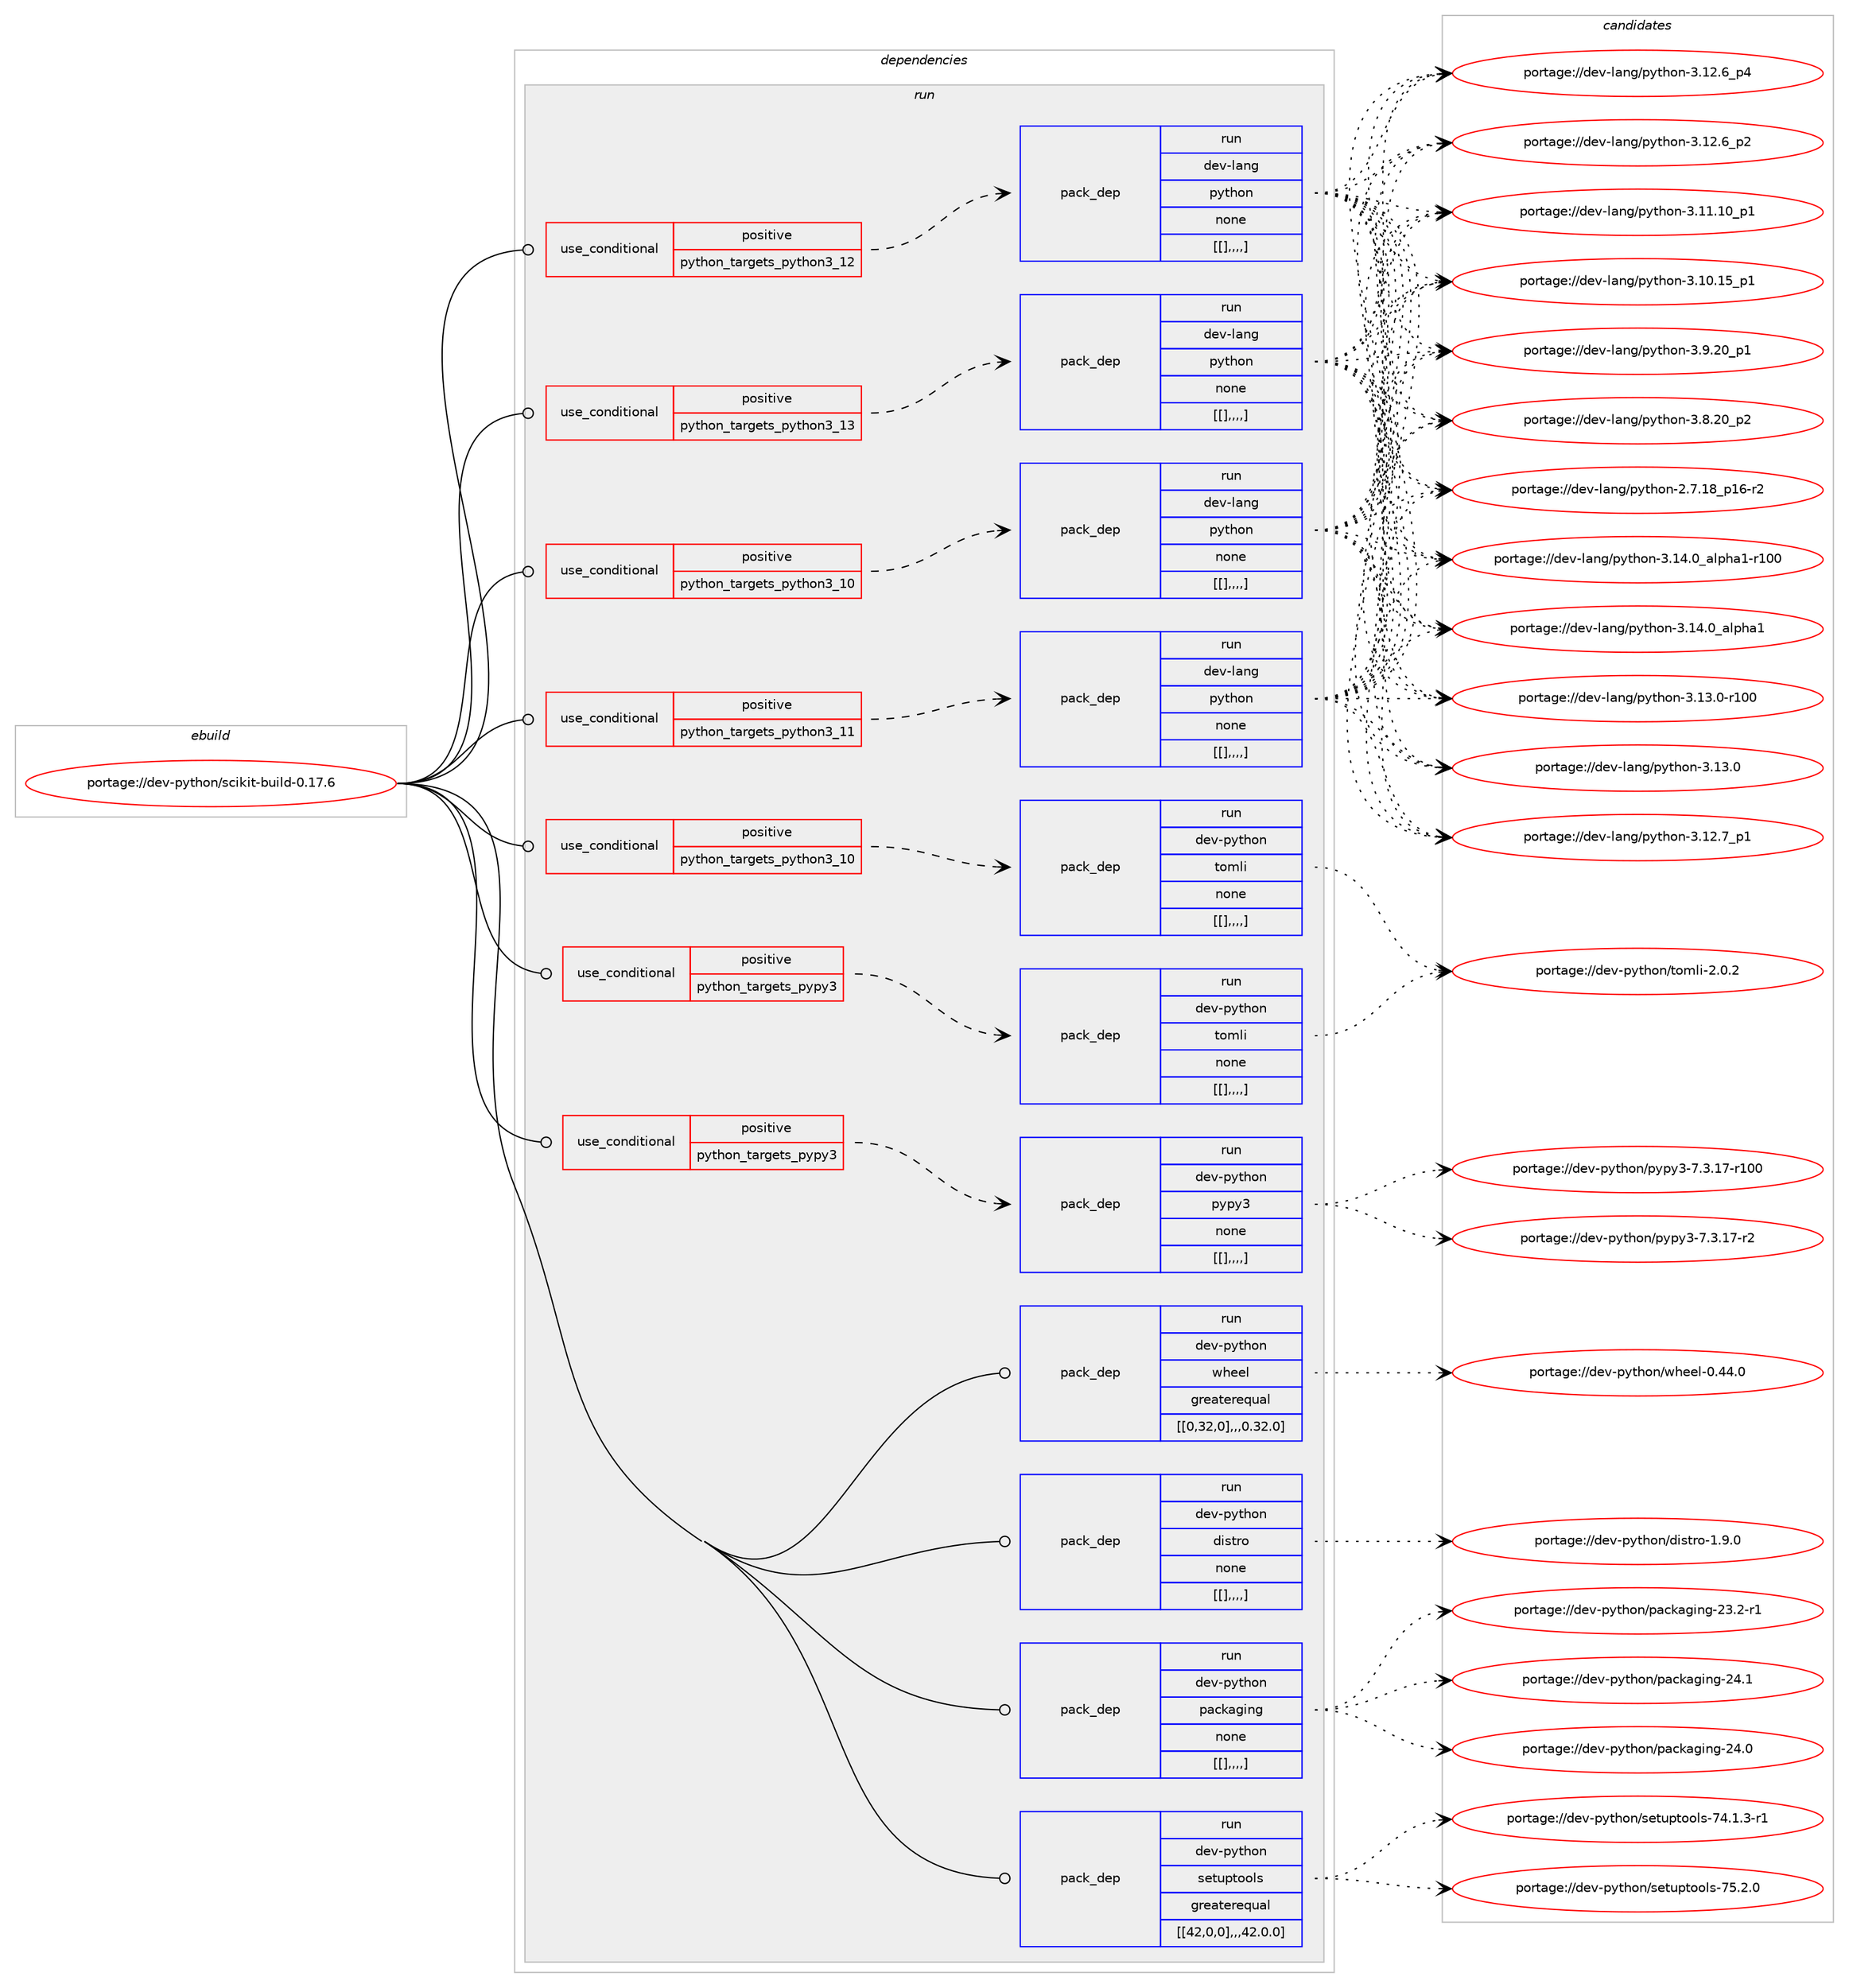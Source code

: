 digraph prolog {

# *************
# Graph options
# *************

newrank=true;
concentrate=true;
compound=true;
graph [rankdir=LR,fontname=Helvetica,fontsize=10,ranksep=1.5];#, ranksep=2.5, nodesep=0.2];
edge  [arrowhead=vee];
node  [fontname=Helvetica,fontsize=10];

# **********
# The ebuild
# **********

subgraph cluster_leftcol {
color=gray;
label=<<i>ebuild</i>>;
id [label="portage://dev-python/scikit-build-0.17.6", color=red, width=4, href="../dev-python/scikit-build-0.17.6.svg"];
}

# ****************
# The dependencies
# ****************

subgraph cluster_midcol {
color=gray;
label=<<i>dependencies</i>>;
subgraph cluster_compile {
fillcolor="#eeeeee";
style=filled;
label=<<i>compile</i>>;
}
subgraph cluster_compileandrun {
fillcolor="#eeeeee";
style=filled;
label=<<i>compile and run</i>>;
}
subgraph cluster_run {
fillcolor="#eeeeee";
style=filled;
label=<<i>run</i>>;
subgraph cond42099 {
dependency169563 [label=<<TABLE BORDER="0" CELLBORDER="1" CELLSPACING="0" CELLPADDING="4"><TR><TD ROWSPAN="3" CELLPADDING="10">use_conditional</TD></TR><TR><TD>positive</TD></TR><TR><TD>python_targets_pypy3</TD></TR></TABLE>>, shape=none, color=red];
subgraph pack126134 {
dependency169585 [label=<<TABLE BORDER="0" CELLBORDER="1" CELLSPACING="0" CELLPADDING="4" WIDTH="220"><TR><TD ROWSPAN="6" CELLPADDING="30">pack_dep</TD></TR><TR><TD WIDTH="110">run</TD></TR><TR><TD>dev-python</TD></TR><TR><TD>pypy3</TD></TR><TR><TD>none</TD></TR><TR><TD>[[],,,,]</TD></TR></TABLE>>, shape=none, color=blue];
}
dependency169563:e -> dependency169585:w [weight=20,style="dashed",arrowhead="vee"];
}
id:e -> dependency169563:w [weight=20,style="solid",arrowhead="odot"];
subgraph cond42120 {
dependency169611 [label=<<TABLE BORDER="0" CELLBORDER="1" CELLSPACING="0" CELLPADDING="4"><TR><TD ROWSPAN="3" CELLPADDING="10">use_conditional</TD></TR><TR><TD>positive</TD></TR><TR><TD>python_targets_pypy3</TD></TR></TABLE>>, shape=none, color=red];
subgraph pack126178 {
dependency169674 [label=<<TABLE BORDER="0" CELLBORDER="1" CELLSPACING="0" CELLPADDING="4" WIDTH="220"><TR><TD ROWSPAN="6" CELLPADDING="30">pack_dep</TD></TR><TR><TD WIDTH="110">run</TD></TR><TR><TD>dev-python</TD></TR><TR><TD>tomli</TD></TR><TR><TD>none</TD></TR><TR><TD>[[],,,,]</TD></TR></TABLE>>, shape=none, color=blue];
}
dependency169611:e -> dependency169674:w [weight=20,style="dashed",arrowhead="vee"];
}
id:e -> dependency169611:w [weight=20,style="solid",arrowhead="odot"];
subgraph cond42164 {
dependency169685 [label=<<TABLE BORDER="0" CELLBORDER="1" CELLSPACING="0" CELLPADDING="4"><TR><TD ROWSPAN="3" CELLPADDING="10">use_conditional</TD></TR><TR><TD>positive</TD></TR><TR><TD>python_targets_python3_10</TD></TR></TABLE>>, shape=none, color=red];
subgraph pack126209 {
dependency169722 [label=<<TABLE BORDER="0" CELLBORDER="1" CELLSPACING="0" CELLPADDING="4" WIDTH="220"><TR><TD ROWSPAN="6" CELLPADDING="30">pack_dep</TD></TR><TR><TD WIDTH="110">run</TD></TR><TR><TD>dev-lang</TD></TR><TR><TD>python</TD></TR><TR><TD>none</TD></TR><TR><TD>[[],,,,]</TD></TR></TABLE>>, shape=none, color=blue];
}
dependency169685:e -> dependency169722:w [weight=20,style="dashed",arrowhead="vee"];
}
id:e -> dependency169685:w [weight=20,style="solid",arrowhead="odot"];
subgraph cond42187 {
dependency169734 [label=<<TABLE BORDER="0" CELLBORDER="1" CELLSPACING="0" CELLPADDING="4"><TR><TD ROWSPAN="3" CELLPADDING="10">use_conditional</TD></TR><TR><TD>positive</TD></TR><TR><TD>python_targets_python3_10</TD></TR></TABLE>>, shape=none, color=red];
subgraph pack126239 {
dependency169783 [label=<<TABLE BORDER="0" CELLBORDER="1" CELLSPACING="0" CELLPADDING="4" WIDTH="220"><TR><TD ROWSPAN="6" CELLPADDING="30">pack_dep</TD></TR><TR><TD WIDTH="110">run</TD></TR><TR><TD>dev-python</TD></TR><TR><TD>tomli</TD></TR><TR><TD>none</TD></TR><TR><TD>[[],,,,]</TD></TR></TABLE>>, shape=none, color=blue];
}
dependency169734:e -> dependency169783:w [weight=20,style="dashed",arrowhead="vee"];
}
id:e -> dependency169734:w [weight=20,style="solid",arrowhead="odot"];
subgraph cond42204 {
dependency169785 [label=<<TABLE BORDER="0" CELLBORDER="1" CELLSPACING="0" CELLPADDING="4"><TR><TD ROWSPAN="3" CELLPADDING="10">use_conditional</TD></TR><TR><TD>positive</TD></TR><TR><TD>python_targets_python3_11</TD></TR></TABLE>>, shape=none, color=red];
subgraph pack126268 {
dependency169869 [label=<<TABLE BORDER="0" CELLBORDER="1" CELLSPACING="0" CELLPADDING="4" WIDTH="220"><TR><TD ROWSPAN="6" CELLPADDING="30">pack_dep</TD></TR><TR><TD WIDTH="110">run</TD></TR><TR><TD>dev-lang</TD></TR><TR><TD>python</TD></TR><TR><TD>none</TD></TR><TR><TD>[[],,,,]</TD></TR></TABLE>>, shape=none, color=blue];
}
dependency169785:e -> dependency169869:w [weight=20,style="dashed",arrowhead="vee"];
}
id:e -> dependency169785:w [weight=20,style="solid",arrowhead="odot"];
subgraph cond42241 {
dependency169946 [label=<<TABLE BORDER="0" CELLBORDER="1" CELLSPACING="0" CELLPADDING="4"><TR><TD ROWSPAN="3" CELLPADDING="10">use_conditional</TD></TR><TR><TD>positive</TD></TR><TR><TD>python_targets_python3_12</TD></TR></TABLE>>, shape=none, color=red];
subgraph pack126351 {
dependency169965 [label=<<TABLE BORDER="0" CELLBORDER="1" CELLSPACING="0" CELLPADDING="4" WIDTH="220"><TR><TD ROWSPAN="6" CELLPADDING="30">pack_dep</TD></TR><TR><TD WIDTH="110">run</TD></TR><TR><TD>dev-lang</TD></TR><TR><TD>python</TD></TR><TR><TD>none</TD></TR><TR><TD>[[],,,,]</TD></TR></TABLE>>, shape=none, color=blue];
}
dependency169946:e -> dependency169965:w [weight=20,style="dashed",arrowhead="vee"];
}
id:e -> dependency169946:w [weight=20,style="solid",arrowhead="odot"];
subgraph cond42280 {
dependency169985 [label=<<TABLE BORDER="0" CELLBORDER="1" CELLSPACING="0" CELLPADDING="4"><TR><TD ROWSPAN="3" CELLPADDING="10">use_conditional</TD></TR><TR><TD>positive</TD></TR><TR><TD>python_targets_python3_13</TD></TR></TABLE>>, shape=none, color=red];
subgraph pack126364 {
dependency170020 [label=<<TABLE BORDER="0" CELLBORDER="1" CELLSPACING="0" CELLPADDING="4" WIDTH="220"><TR><TD ROWSPAN="6" CELLPADDING="30">pack_dep</TD></TR><TR><TD WIDTH="110">run</TD></TR><TR><TD>dev-lang</TD></TR><TR><TD>python</TD></TR><TR><TD>none</TD></TR><TR><TD>[[],,,,]</TD></TR></TABLE>>, shape=none, color=blue];
}
dependency169985:e -> dependency170020:w [weight=20,style="dashed",arrowhead="vee"];
}
id:e -> dependency169985:w [weight=20,style="solid",arrowhead="odot"];
subgraph pack126395 {
dependency170039 [label=<<TABLE BORDER="0" CELLBORDER="1" CELLSPACING="0" CELLPADDING="4" WIDTH="220"><TR><TD ROWSPAN="6" CELLPADDING="30">pack_dep</TD></TR><TR><TD WIDTH="110">run</TD></TR><TR><TD>dev-python</TD></TR><TR><TD>distro</TD></TR><TR><TD>none</TD></TR><TR><TD>[[],,,,]</TD></TR></TABLE>>, shape=none, color=blue];
}
id:e -> dependency170039:w [weight=20,style="solid",arrowhead="odot"];
subgraph pack126396 {
dependency170056 [label=<<TABLE BORDER="0" CELLBORDER="1" CELLSPACING="0" CELLPADDING="4" WIDTH="220"><TR><TD ROWSPAN="6" CELLPADDING="30">pack_dep</TD></TR><TR><TD WIDTH="110">run</TD></TR><TR><TD>dev-python</TD></TR><TR><TD>packaging</TD></TR><TR><TD>none</TD></TR><TR><TD>[[],,,,]</TD></TR></TABLE>>, shape=none, color=blue];
}
id:e -> dependency170056:w [weight=20,style="solid",arrowhead="odot"];
subgraph pack126410 {
dependency170089 [label=<<TABLE BORDER="0" CELLBORDER="1" CELLSPACING="0" CELLPADDING="4" WIDTH="220"><TR><TD ROWSPAN="6" CELLPADDING="30">pack_dep</TD></TR><TR><TD WIDTH="110">run</TD></TR><TR><TD>dev-python</TD></TR><TR><TD>setuptools</TD></TR><TR><TD>greaterequal</TD></TR><TR><TD>[[42,0,0],,,42.0.0]</TD></TR></TABLE>>, shape=none, color=blue];
}
id:e -> dependency170089:w [weight=20,style="solid",arrowhead="odot"];
subgraph pack126430 {
dependency170093 [label=<<TABLE BORDER="0" CELLBORDER="1" CELLSPACING="0" CELLPADDING="4" WIDTH="220"><TR><TD ROWSPAN="6" CELLPADDING="30">pack_dep</TD></TR><TR><TD WIDTH="110">run</TD></TR><TR><TD>dev-python</TD></TR><TR><TD>wheel</TD></TR><TR><TD>greaterequal</TD></TR><TR><TD>[[0,32,0],,,0.32.0]</TD></TR></TABLE>>, shape=none, color=blue];
}
id:e -> dependency170093:w [weight=20,style="solid",arrowhead="odot"];
}
}

# **************
# The candidates
# **************

subgraph cluster_choices {
rank=same;
color=gray;
label=<<i>candidates</i>>;

subgraph choice126029 {
color=black;
nodesep=1;
choice100101118451121211161041111104711212111212151455546514649554511450 [label="portage://dev-python/pypy3-7.3.17-r2", color=red, width=4,href="../dev-python/pypy3-7.3.17-r2.svg"];
choice1001011184511212111610411111047112121112121514555465146495545114494848 [label="portage://dev-python/pypy3-7.3.17-r100", color=red, width=4,href="../dev-python/pypy3-7.3.17-r100.svg"];
dependency169585:e -> choice100101118451121211161041111104711212111212151455546514649554511450:w [style=dotted,weight="100"];
dependency169585:e -> choice1001011184511212111610411111047112121112121514555465146495545114494848:w [style=dotted,weight="100"];
}
subgraph choice126048 {
color=black;
nodesep=1;
choice1001011184511212111610411111047116111109108105455046484650 [label="portage://dev-python/tomli-2.0.2", color=red, width=4,href="../dev-python/tomli-2.0.2.svg"];
dependency169674:e -> choice1001011184511212111610411111047116111109108105455046484650:w [style=dotted,weight="100"];
}
subgraph choice126051 {
color=black;
nodesep=1;
choice100101118451089711010347112121116104111110455146495246489597108112104974945114494848 [label="portage://dev-lang/python-3.14.0_alpha1-r100", color=red, width=4,href="../dev-lang/python-3.14.0_alpha1-r100.svg"];
choice1001011184510897110103471121211161041111104551464952464895971081121049749 [label="portage://dev-lang/python-3.14.0_alpha1", color=red, width=4,href="../dev-lang/python-3.14.0_alpha1.svg"];
choice1001011184510897110103471121211161041111104551464951464845114494848 [label="portage://dev-lang/python-3.13.0-r100", color=red, width=4,href="../dev-lang/python-3.13.0-r100.svg"];
choice10010111845108971101034711212111610411111045514649514648 [label="portage://dev-lang/python-3.13.0", color=red, width=4,href="../dev-lang/python-3.13.0.svg"];
choice100101118451089711010347112121116104111110455146495046559511249 [label="portage://dev-lang/python-3.12.7_p1", color=red, width=4,href="../dev-lang/python-3.12.7_p1.svg"];
choice100101118451089711010347112121116104111110455146495046549511252 [label="portage://dev-lang/python-3.12.6_p4", color=red, width=4,href="../dev-lang/python-3.12.6_p4.svg"];
choice100101118451089711010347112121116104111110455146495046549511250 [label="portage://dev-lang/python-3.12.6_p2", color=red, width=4,href="../dev-lang/python-3.12.6_p2.svg"];
choice10010111845108971101034711212111610411111045514649494649489511249 [label="portage://dev-lang/python-3.11.10_p1", color=red, width=4,href="../dev-lang/python-3.11.10_p1.svg"];
choice10010111845108971101034711212111610411111045514649484649539511249 [label="portage://dev-lang/python-3.10.15_p1", color=red, width=4,href="../dev-lang/python-3.10.15_p1.svg"];
choice100101118451089711010347112121116104111110455146574650489511249 [label="portage://dev-lang/python-3.9.20_p1", color=red, width=4,href="../dev-lang/python-3.9.20_p1.svg"];
choice100101118451089711010347112121116104111110455146564650489511250 [label="portage://dev-lang/python-3.8.20_p2", color=red, width=4,href="../dev-lang/python-3.8.20_p2.svg"];
choice100101118451089711010347112121116104111110455046554649569511249544511450 [label="portage://dev-lang/python-2.7.18_p16-r2", color=red, width=4,href="../dev-lang/python-2.7.18_p16-r2.svg"];
dependency169722:e -> choice100101118451089711010347112121116104111110455146495246489597108112104974945114494848:w [style=dotted,weight="100"];
dependency169722:e -> choice1001011184510897110103471121211161041111104551464952464895971081121049749:w [style=dotted,weight="100"];
dependency169722:e -> choice1001011184510897110103471121211161041111104551464951464845114494848:w [style=dotted,weight="100"];
dependency169722:e -> choice10010111845108971101034711212111610411111045514649514648:w [style=dotted,weight="100"];
dependency169722:e -> choice100101118451089711010347112121116104111110455146495046559511249:w [style=dotted,weight="100"];
dependency169722:e -> choice100101118451089711010347112121116104111110455146495046549511252:w [style=dotted,weight="100"];
dependency169722:e -> choice100101118451089711010347112121116104111110455146495046549511250:w [style=dotted,weight="100"];
dependency169722:e -> choice10010111845108971101034711212111610411111045514649494649489511249:w [style=dotted,weight="100"];
dependency169722:e -> choice10010111845108971101034711212111610411111045514649484649539511249:w [style=dotted,weight="100"];
dependency169722:e -> choice100101118451089711010347112121116104111110455146574650489511249:w [style=dotted,weight="100"];
dependency169722:e -> choice100101118451089711010347112121116104111110455146564650489511250:w [style=dotted,weight="100"];
dependency169722:e -> choice100101118451089711010347112121116104111110455046554649569511249544511450:w [style=dotted,weight="100"];
}
subgraph choice126068 {
color=black;
nodesep=1;
choice1001011184511212111610411111047116111109108105455046484650 [label="portage://dev-python/tomli-2.0.2", color=red, width=4,href="../dev-python/tomli-2.0.2.svg"];
dependency169783:e -> choice1001011184511212111610411111047116111109108105455046484650:w [style=dotted,weight="100"];
}
subgraph choice126080 {
color=black;
nodesep=1;
choice100101118451089711010347112121116104111110455146495246489597108112104974945114494848 [label="portage://dev-lang/python-3.14.0_alpha1-r100", color=red, width=4,href="../dev-lang/python-3.14.0_alpha1-r100.svg"];
choice1001011184510897110103471121211161041111104551464952464895971081121049749 [label="portage://dev-lang/python-3.14.0_alpha1", color=red, width=4,href="../dev-lang/python-3.14.0_alpha1.svg"];
choice1001011184510897110103471121211161041111104551464951464845114494848 [label="portage://dev-lang/python-3.13.0-r100", color=red, width=4,href="../dev-lang/python-3.13.0-r100.svg"];
choice10010111845108971101034711212111610411111045514649514648 [label="portage://dev-lang/python-3.13.0", color=red, width=4,href="../dev-lang/python-3.13.0.svg"];
choice100101118451089711010347112121116104111110455146495046559511249 [label="portage://dev-lang/python-3.12.7_p1", color=red, width=4,href="../dev-lang/python-3.12.7_p1.svg"];
choice100101118451089711010347112121116104111110455146495046549511252 [label="portage://dev-lang/python-3.12.6_p4", color=red, width=4,href="../dev-lang/python-3.12.6_p4.svg"];
choice100101118451089711010347112121116104111110455146495046549511250 [label="portage://dev-lang/python-3.12.6_p2", color=red, width=4,href="../dev-lang/python-3.12.6_p2.svg"];
choice10010111845108971101034711212111610411111045514649494649489511249 [label="portage://dev-lang/python-3.11.10_p1", color=red, width=4,href="../dev-lang/python-3.11.10_p1.svg"];
choice10010111845108971101034711212111610411111045514649484649539511249 [label="portage://dev-lang/python-3.10.15_p1", color=red, width=4,href="../dev-lang/python-3.10.15_p1.svg"];
choice100101118451089711010347112121116104111110455146574650489511249 [label="portage://dev-lang/python-3.9.20_p1", color=red, width=4,href="../dev-lang/python-3.9.20_p1.svg"];
choice100101118451089711010347112121116104111110455146564650489511250 [label="portage://dev-lang/python-3.8.20_p2", color=red, width=4,href="../dev-lang/python-3.8.20_p2.svg"];
choice100101118451089711010347112121116104111110455046554649569511249544511450 [label="portage://dev-lang/python-2.7.18_p16-r2", color=red, width=4,href="../dev-lang/python-2.7.18_p16-r2.svg"];
dependency169869:e -> choice100101118451089711010347112121116104111110455146495246489597108112104974945114494848:w [style=dotted,weight="100"];
dependency169869:e -> choice1001011184510897110103471121211161041111104551464952464895971081121049749:w [style=dotted,weight="100"];
dependency169869:e -> choice1001011184510897110103471121211161041111104551464951464845114494848:w [style=dotted,weight="100"];
dependency169869:e -> choice10010111845108971101034711212111610411111045514649514648:w [style=dotted,weight="100"];
dependency169869:e -> choice100101118451089711010347112121116104111110455146495046559511249:w [style=dotted,weight="100"];
dependency169869:e -> choice100101118451089711010347112121116104111110455146495046549511252:w [style=dotted,weight="100"];
dependency169869:e -> choice100101118451089711010347112121116104111110455146495046549511250:w [style=dotted,weight="100"];
dependency169869:e -> choice10010111845108971101034711212111610411111045514649494649489511249:w [style=dotted,weight="100"];
dependency169869:e -> choice10010111845108971101034711212111610411111045514649484649539511249:w [style=dotted,weight="100"];
dependency169869:e -> choice100101118451089711010347112121116104111110455146574650489511249:w [style=dotted,weight="100"];
dependency169869:e -> choice100101118451089711010347112121116104111110455146564650489511250:w [style=dotted,weight="100"];
dependency169869:e -> choice100101118451089711010347112121116104111110455046554649569511249544511450:w [style=dotted,weight="100"];
}
subgraph choice126101 {
color=black;
nodesep=1;
choice100101118451089711010347112121116104111110455146495246489597108112104974945114494848 [label="portage://dev-lang/python-3.14.0_alpha1-r100", color=red, width=4,href="../dev-lang/python-3.14.0_alpha1-r100.svg"];
choice1001011184510897110103471121211161041111104551464952464895971081121049749 [label="portage://dev-lang/python-3.14.0_alpha1", color=red, width=4,href="../dev-lang/python-3.14.0_alpha1.svg"];
choice1001011184510897110103471121211161041111104551464951464845114494848 [label="portage://dev-lang/python-3.13.0-r100", color=red, width=4,href="../dev-lang/python-3.13.0-r100.svg"];
choice10010111845108971101034711212111610411111045514649514648 [label="portage://dev-lang/python-3.13.0", color=red, width=4,href="../dev-lang/python-3.13.0.svg"];
choice100101118451089711010347112121116104111110455146495046559511249 [label="portage://dev-lang/python-3.12.7_p1", color=red, width=4,href="../dev-lang/python-3.12.7_p1.svg"];
choice100101118451089711010347112121116104111110455146495046549511252 [label="portage://dev-lang/python-3.12.6_p4", color=red, width=4,href="../dev-lang/python-3.12.6_p4.svg"];
choice100101118451089711010347112121116104111110455146495046549511250 [label="portage://dev-lang/python-3.12.6_p2", color=red, width=4,href="../dev-lang/python-3.12.6_p2.svg"];
choice10010111845108971101034711212111610411111045514649494649489511249 [label="portage://dev-lang/python-3.11.10_p1", color=red, width=4,href="../dev-lang/python-3.11.10_p1.svg"];
choice10010111845108971101034711212111610411111045514649484649539511249 [label="portage://dev-lang/python-3.10.15_p1", color=red, width=4,href="../dev-lang/python-3.10.15_p1.svg"];
choice100101118451089711010347112121116104111110455146574650489511249 [label="portage://dev-lang/python-3.9.20_p1", color=red, width=4,href="../dev-lang/python-3.9.20_p1.svg"];
choice100101118451089711010347112121116104111110455146564650489511250 [label="portage://dev-lang/python-3.8.20_p2", color=red, width=4,href="../dev-lang/python-3.8.20_p2.svg"];
choice100101118451089711010347112121116104111110455046554649569511249544511450 [label="portage://dev-lang/python-2.7.18_p16-r2", color=red, width=4,href="../dev-lang/python-2.7.18_p16-r2.svg"];
dependency169965:e -> choice100101118451089711010347112121116104111110455146495246489597108112104974945114494848:w [style=dotted,weight="100"];
dependency169965:e -> choice1001011184510897110103471121211161041111104551464952464895971081121049749:w [style=dotted,weight="100"];
dependency169965:e -> choice1001011184510897110103471121211161041111104551464951464845114494848:w [style=dotted,weight="100"];
dependency169965:e -> choice10010111845108971101034711212111610411111045514649514648:w [style=dotted,weight="100"];
dependency169965:e -> choice100101118451089711010347112121116104111110455146495046559511249:w [style=dotted,weight="100"];
dependency169965:e -> choice100101118451089711010347112121116104111110455146495046549511252:w [style=dotted,weight="100"];
dependency169965:e -> choice100101118451089711010347112121116104111110455146495046549511250:w [style=dotted,weight="100"];
dependency169965:e -> choice10010111845108971101034711212111610411111045514649494649489511249:w [style=dotted,weight="100"];
dependency169965:e -> choice10010111845108971101034711212111610411111045514649484649539511249:w [style=dotted,weight="100"];
dependency169965:e -> choice100101118451089711010347112121116104111110455146574650489511249:w [style=dotted,weight="100"];
dependency169965:e -> choice100101118451089711010347112121116104111110455146564650489511250:w [style=dotted,weight="100"];
dependency169965:e -> choice100101118451089711010347112121116104111110455046554649569511249544511450:w [style=dotted,weight="100"];
}
subgraph choice126106 {
color=black;
nodesep=1;
choice100101118451089711010347112121116104111110455146495246489597108112104974945114494848 [label="portage://dev-lang/python-3.14.0_alpha1-r100", color=red, width=4,href="../dev-lang/python-3.14.0_alpha1-r100.svg"];
choice1001011184510897110103471121211161041111104551464952464895971081121049749 [label="portage://dev-lang/python-3.14.0_alpha1", color=red, width=4,href="../dev-lang/python-3.14.0_alpha1.svg"];
choice1001011184510897110103471121211161041111104551464951464845114494848 [label="portage://dev-lang/python-3.13.0-r100", color=red, width=4,href="../dev-lang/python-3.13.0-r100.svg"];
choice10010111845108971101034711212111610411111045514649514648 [label="portage://dev-lang/python-3.13.0", color=red, width=4,href="../dev-lang/python-3.13.0.svg"];
choice100101118451089711010347112121116104111110455146495046559511249 [label="portage://dev-lang/python-3.12.7_p1", color=red, width=4,href="../dev-lang/python-3.12.7_p1.svg"];
choice100101118451089711010347112121116104111110455146495046549511252 [label="portage://dev-lang/python-3.12.6_p4", color=red, width=4,href="../dev-lang/python-3.12.6_p4.svg"];
choice100101118451089711010347112121116104111110455146495046549511250 [label="portage://dev-lang/python-3.12.6_p2", color=red, width=4,href="../dev-lang/python-3.12.6_p2.svg"];
choice10010111845108971101034711212111610411111045514649494649489511249 [label="portage://dev-lang/python-3.11.10_p1", color=red, width=4,href="../dev-lang/python-3.11.10_p1.svg"];
choice10010111845108971101034711212111610411111045514649484649539511249 [label="portage://dev-lang/python-3.10.15_p1", color=red, width=4,href="../dev-lang/python-3.10.15_p1.svg"];
choice100101118451089711010347112121116104111110455146574650489511249 [label="portage://dev-lang/python-3.9.20_p1", color=red, width=4,href="../dev-lang/python-3.9.20_p1.svg"];
choice100101118451089711010347112121116104111110455146564650489511250 [label="portage://dev-lang/python-3.8.20_p2", color=red, width=4,href="../dev-lang/python-3.8.20_p2.svg"];
choice100101118451089711010347112121116104111110455046554649569511249544511450 [label="portage://dev-lang/python-2.7.18_p16-r2", color=red, width=4,href="../dev-lang/python-2.7.18_p16-r2.svg"];
dependency170020:e -> choice100101118451089711010347112121116104111110455146495246489597108112104974945114494848:w [style=dotted,weight="100"];
dependency170020:e -> choice1001011184510897110103471121211161041111104551464952464895971081121049749:w [style=dotted,weight="100"];
dependency170020:e -> choice1001011184510897110103471121211161041111104551464951464845114494848:w [style=dotted,weight="100"];
dependency170020:e -> choice10010111845108971101034711212111610411111045514649514648:w [style=dotted,weight="100"];
dependency170020:e -> choice100101118451089711010347112121116104111110455146495046559511249:w [style=dotted,weight="100"];
dependency170020:e -> choice100101118451089711010347112121116104111110455146495046549511252:w [style=dotted,weight="100"];
dependency170020:e -> choice100101118451089711010347112121116104111110455146495046549511250:w [style=dotted,weight="100"];
dependency170020:e -> choice10010111845108971101034711212111610411111045514649494649489511249:w [style=dotted,weight="100"];
dependency170020:e -> choice10010111845108971101034711212111610411111045514649484649539511249:w [style=dotted,weight="100"];
dependency170020:e -> choice100101118451089711010347112121116104111110455146574650489511249:w [style=dotted,weight="100"];
dependency170020:e -> choice100101118451089711010347112121116104111110455146564650489511250:w [style=dotted,weight="100"];
dependency170020:e -> choice100101118451089711010347112121116104111110455046554649569511249544511450:w [style=dotted,weight="100"];
}
subgraph choice126117 {
color=black;
nodesep=1;
choice1001011184511212111610411111047100105115116114111454946574648 [label="portage://dev-python/distro-1.9.0", color=red, width=4,href="../dev-python/distro-1.9.0.svg"];
dependency170039:e -> choice1001011184511212111610411111047100105115116114111454946574648:w [style=dotted,weight="100"];
}
subgraph choice126129 {
color=black;
nodesep=1;
choice10010111845112121116104111110471129799107971031051101034550524649 [label="portage://dev-python/packaging-24.1", color=red, width=4,href="../dev-python/packaging-24.1.svg"];
choice10010111845112121116104111110471129799107971031051101034550524648 [label="portage://dev-python/packaging-24.0", color=red, width=4,href="../dev-python/packaging-24.0.svg"];
choice100101118451121211161041111104711297991079710310511010345505146504511449 [label="portage://dev-python/packaging-23.2-r1", color=red, width=4,href="../dev-python/packaging-23.2-r1.svg"];
dependency170056:e -> choice10010111845112121116104111110471129799107971031051101034550524649:w [style=dotted,weight="100"];
dependency170056:e -> choice10010111845112121116104111110471129799107971031051101034550524648:w [style=dotted,weight="100"];
dependency170056:e -> choice100101118451121211161041111104711297991079710310511010345505146504511449:w [style=dotted,weight="100"];
}
subgraph choice126138 {
color=black;
nodesep=1;
choice100101118451121211161041111104711510111611711211611111110811545555346504648 [label="portage://dev-python/setuptools-75.2.0", color=red, width=4,href="../dev-python/setuptools-75.2.0.svg"];
choice1001011184511212111610411111047115101116117112116111111108115455552464946514511449 [label="portage://dev-python/setuptools-74.1.3-r1", color=red, width=4,href="../dev-python/setuptools-74.1.3-r1.svg"];
dependency170089:e -> choice100101118451121211161041111104711510111611711211611111110811545555346504648:w [style=dotted,weight="100"];
dependency170089:e -> choice1001011184511212111610411111047115101116117112116111111108115455552464946514511449:w [style=dotted,weight="100"];
}
subgraph choice126187 {
color=black;
nodesep=1;
choice100101118451121211161041111104711910410110110845484652524648 [label="portage://dev-python/wheel-0.44.0", color=red, width=4,href="../dev-python/wheel-0.44.0.svg"];
dependency170093:e -> choice100101118451121211161041111104711910410110110845484652524648:w [style=dotted,weight="100"];
}
}

}
